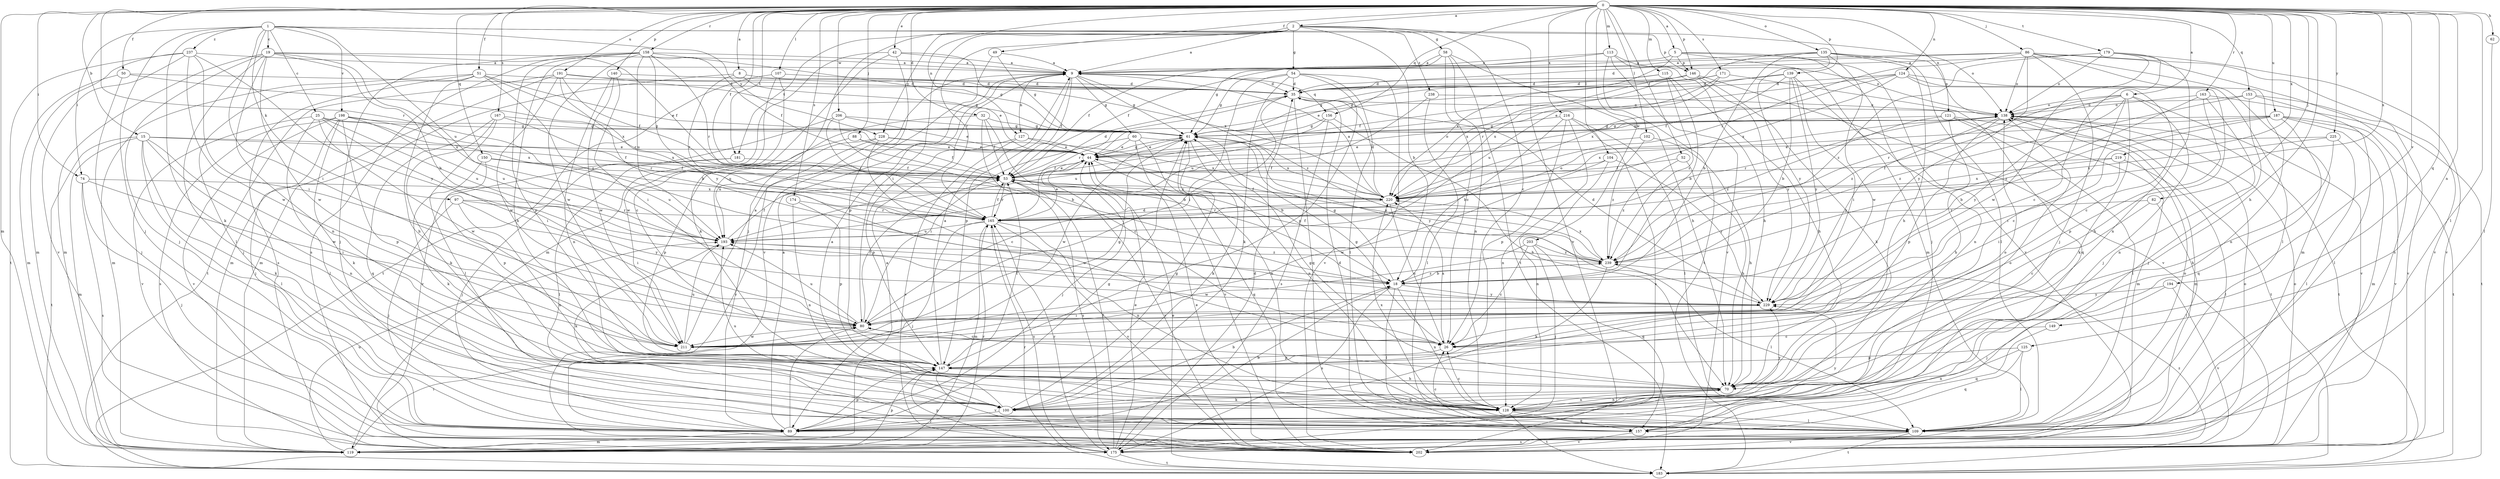 strict digraph  {
0;
1;
2;
5;
6;
8;
9;
15;
18;
19;
25;
26;
32;
35;
42;
44;
49;
50;
51;
52;
53;
54;
58;
60;
61;
62;
70;
74;
80;
82;
86;
88;
89;
97;
100;
102;
104;
107;
109;
113;
115;
119;
121;
124;
125;
127;
128;
135;
138;
139;
140;
146;
147;
149;
150;
153;
156;
157;
158;
163;
165;
167;
171;
174;
175;
179;
181;
183;
187;
191;
193;
194;
198;
202;
203;
206;
211;
216;
219;
220;
225;
228;
229;
237;
238;
239;
0 -> 2  [label=a];
0 -> 5  [label=a];
0 -> 6  [label=a];
0 -> 8  [label=a];
0 -> 15  [label=b];
0 -> 32  [label=d];
0 -> 42  [label=e];
0 -> 49  [label=f];
0 -> 50  [label=f];
0 -> 51  [label=f];
0 -> 52  [label=f];
0 -> 53  [label=f];
0 -> 62  [label=h];
0 -> 70  [label=h];
0 -> 74  [label=i];
0 -> 82  [label=j];
0 -> 86  [label=j];
0 -> 88  [label=j];
0 -> 102  [label=l];
0 -> 104  [label=l];
0 -> 107  [label=l];
0 -> 109  [label=l];
0 -> 113  [label=m];
0 -> 115  [label=m];
0 -> 119  [label=m];
0 -> 121  [label=n];
0 -> 124  [label=n];
0 -> 125  [label=n];
0 -> 127  [label=n];
0 -> 135  [label=o];
0 -> 139  [label=p];
0 -> 140  [label=p];
0 -> 146  [label=p];
0 -> 149  [label=q];
0 -> 150  [label=q];
0 -> 153  [label=q];
0 -> 156  [label=q];
0 -> 158  [label=r];
0 -> 163  [label=r];
0 -> 165  [label=r];
0 -> 167  [label=s];
0 -> 171  [label=s];
0 -> 174  [label=s];
0 -> 179  [label=t];
0 -> 181  [label=t];
0 -> 187  [label=u];
0 -> 191  [label=u];
0 -> 194  [label=v];
0 -> 203  [label=w];
0 -> 206  [label=w];
0 -> 216  [label=x];
0 -> 219  [label=x];
0 -> 220  [label=x];
0 -> 225  [label=y];
1 -> 19  [label=c];
1 -> 25  [label=c];
1 -> 74  [label=i];
1 -> 80  [label=i];
1 -> 89  [label=j];
1 -> 97  [label=k];
1 -> 100  [label=k];
1 -> 138  [label=o];
1 -> 146  [label=p];
1 -> 193  [label=u];
1 -> 198  [label=v];
1 -> 228  [label=y];
1 -> 237  [label=z];
2 -> 9  [label=a];
2 -> 18  [label=b];
2 -> 26  [label=c];
2 -> 54  [label=g];
2 -> 58  [label=g];
2 -> 80  [label=i];
2 -> 89  [label=j];
2 -> 165  [label=r];
2 -> 181  [label=t];
2 -> 202  [label=v];
2 -> 228  [label=y];
2 -> 238  [label=z];
5 -> 53  [label=f];
5 -> 89  [label=j];
5 -> 119  [label=m];
5 -> 146  [label=p];
5 -> 202  [label=v];
5 -> 220  [label=x];
6 -> 26  [label=c];
6 -> 89  [label=j];
6 -> 100  [label=k];
6 -> 138  [label=o];
6 -> 165  [label=r];
6 -> 202  [label=v];
6 -> 229  [label=y];
6 -> 239  [label=z];
8 -> 35  [label=d];
8 -> 44  [label=e];
8 -> 119  [label=m];
8 -> 165  [label=r];
9 -> 35  [label=d];
9 -> 53  [label=f];
9 -> 60  [label=g];
9 -> 61  [label=g];
9 -> 127  [label=n];
9 -> 147  [label=p];
9 -> 156  [label=q];
9 -> 239  [label=z];
15 -> 44  [label=e];
15 -> 53  [label=f];
15 -> 100  [label=k];
15 -> 109  [label=l];
15 -> 119  [label=m];
15 -> 128  [label=n];
15 -> 183  [label=t];
15 -> 211  [label=w];
18 -> 61  [label=g];
18 -> 109  [label=l];
18 -> 128  [label=n];
18 -> 175  [label=s];
18 -> 193  [label=u];
18 -> 229  [label=y];
18 -> 239  [label=z];
19 -> 9  [label=a];
19 -> 18  [label=b];
19 -> 53  [label=f];
19 -> 89  [label=j];
19 -> 109  [label=l];
19 -> 119  [label=m];
19 -> 128  [label=n];
19 -> 193  [label=u];
19 -> 211  [label=w];
25 -> 61  [label=g];
25 -> 80  [label=i];
25 -> 109  [label=l];
25 -> 193  [label=u];
25 -> 202  [label=v];
25 -> 211  [label=w];
25 -> 220  [label=x];
26 -> 61  [label=g];
26 -> 147  [label=p];
26 -> 220  [label=x];
32 -> 18  [label=b];
32 -> 26  [label=c];
32 -> 53  [label=f];
32 -> 61  [label=g];
32 -> 193  [label=u];
35 -> 138  [label=o];
35 -> 157  [label=q];
35 -> 165  [label=r];
42 -> 9  [label=a];
42 -> 100  [label=k];
42 -> 119  [label=m];
42 -> 147  [label=p];
42 -> 220  [label=x];
44 -> 53  [label=f];
44 -> 61  [label=g];
44 -> 89  [label=j];
44 -> 138  [label=o];
44 -> 157  [label=q];
49 -> 9  [label=a];
49 -> 61  [label=g];
49 -> 202  [label=v];
50 -> 35  [label=d];
50 -> 89  [label=j];
50 -> 119  [label=m];
50 -> 220  [label=x];
51 -> 35  [label=d];
51 -> 44  [label=e];
51 -> 70  [label=h];
51 -> 89  [label=j];
51 -> 119  [label=m];
51 -> 165  [label=r];
51 -> 175  [label=s];
51 -> 239  [label=z];
52 -> 53  [label=f];
52 -> 70  [label=h];
52 -> 239  [label=z];
53 -> 35  [label=d];
53 -> 44  [label=e];
53 -> 165  [label=r];
53 -> 175  [label=s];
53 -> 202  [label=v];
53 -> 220  [label=x];
54 -> 35  [label=d];
54 -> 61  [label=g];
54 -> 80  [label=i];
54 -> 100  [label=k];
54 -> 109  [label=l];
54 -> 147  [label=p];
54 -> 202  [label=v];
58 -> 9  [label=a];
58 -> 26  [label=c];
58 -> 53  [label=f];
58 -> 70  [label=h];
58 -> 128  [label=n];
58 -> 183  [label=t];
60 -> 44  [label=e];
60 -> 80  [label=i];
60 -> 128  [label=n];
60 -> 202  [label=v];
60 -> 220  [label=x];
61 -> 44  [label=e];
61 -> 100  [label=k];
61 -> 128  [label=n];
61 -> 211  [label=w];
61 -> 229  [label=y];
62 -> 109  [label=l];
70 -> 61  [label=g];
70 -> 80  [label=i];
70 -> 100  [label=k];
70 -> 128  [label=n];
70 -> 138  [label=o];
74 -> 80  [label=i];
74 -> 89  [label=j];
74 -> 175  [label=s];
74 -> 220  [label=x];
80 -> 26  [label=c];
80 -> 35  [label=d];
80 -> 53  [label=f];
80 -> 193  [label=u];
80 -> 211  [label=w];
82 -> 26  [label=c];
82 -> 109  [label=l];
82 -> 165  [label=r];
86 -> 9  [label=a];
86 -> 35  [label=d];
86 -> 89  [label=j];
86 -> 109  [label=l];
86 -> 119  [label=m];
86 -> 138  [label=o];
86 -> 175  [label=s];
86 -> 202  [label=v];
86 -> 220  [label=x];
86 -> 229  [label=y];
88 -> 44  [label=e];
88 -> 53  [label=f];
88 -> 147  [label=p];
89 -> 9  [label=a];
89 -> 18  [label=b];
89 -> 61  [label=g];
89 -> 80  [label=i];
89 -> 119  [label=m];
89 -> 147  [label=p];
97 -> 80  [label=i];
97 -> 89  [label=j];
97 -> 128  [label=n];
97 -> 165  [label=r];
97 -> 229  [label=y];
100 -> 9  [label=a];
100 -> 18  [label=b];
100 -> 61  [label=g];
100 -> 70  [label=h];
100 -> 89  [label=j];
102 -> 44  [label=e];
102 -> 70  [label=h];
102 -> 239  [label=z];
104 -> 53  [label=f];
104 -> 128  [label=n];
104 -> 211  [label=w];
104 -> 229  [label=y];
107 -> 26  [label=c];
107 -> 35  [label=d];
107 -> 183  [label=t];
107 -> 211  [label=w];
109 -> 35  [label=d];
109 -> 138  [label=o];
109 -> 175  [label=s];
109 -> 183  [label=t];
109 -> 202  [label=v];
113 -> 9  [label=a];
113 -> 61  [label=g];
113 -> 70  [label=h];
113 -> 138  [label=o];
113 -> 183  [label=t];
113 -> 202  [label=v];
115 -> 18  [label=b];
115 -> 35  [label=d];
115 -> 61  [label=g];
115 -> 70  [label=h];
115 -> 239  [label=z];
119 -> 9  [label=a];
119 -> 80  [label=i];
119 -> 147  [label=p];
119 -> 165  [label=r];
119 -> 193  [label=u];
121 -> 61  [label=g];
121 -> 70  [label=h];
121 -> 109  [label=l];
121 -> 119  [label=m];
121 -> 183  [label=t];
121 -> 239  [label=z];
124 -> 26  [label=c];
124 -> 35  [label=d];
124 -> 44  [label=e];
124 -> 53  [label=f];
124 -> 70  [label=h];
124 -> 128  [label=n];
124 -> 220  [label=x];
125 -> 109  [label=l];
125 -> 128  [label=n];
125 -> 147  [label=p];
125 -> 157  [label=q];
127 -> 18  [label=b];
127 -> 44  [label=e];
127 -> 147  [label=p];
127 -> 202  [label=v];
128 -> 26  [label=c];
128 -> 70  [label=h];
128 -> 109  [label=l];
128 -> 138  [label=o];
128 -> 157  [label=q];
128 -> 183  [label=t];
128 -> 193  [label=u];
128 -> 220  [label=x];
128 -> 229  [label=y];
135 -> 9  [label=a];
135 -> 18  [label=b];
135 -> 70  [label=h];
135 -> 109  [label=l];
135 -> 138  [label=o];
135 -> 165  [label=r];
135 -> 211  [label=w];
135 -> 229  [label=y];
138 -> 61  [label=g];
138 -> 119  [label=m];
138 -> 147  [label=p];
138 -> 165  [label=r];
138 -> 183  [label=t];
138 -> 229  [label=y];
139 -> 18  [label=b];
139 -> 35  [label=d];
139 -> 53  [label=f];
139 -> 80  [label=i];
139 -> 128  [label=n];
139 -> 220  [label=x];
139 -> 229  [label=y];
140 -> 35  [label=d];
140 -> 80  [label=i];
140 -> 128  [label=n];
140 -> 211  [label=w];
146 -> 35  [label=d];
146 -> 61  [label=g];
146 -> 100  [label=k];
146 -> 202  [label=v];
146 -> 220  [label=x];
146 -> 229  [label=y];
147 -> 9  [label=a];
147 -> 53  [label=f];
147 -> 70  [label=h];
147 -> 202  [label=v];
149 -> 26  [label=c];
149 -> 157  [label=q];
150 -> 53  [label=f];
150 -> 100  [label=k];
150 -> 147  [label=p];
150 -> 193  [label=u];
153 -> 89  [label=j];
153 -> 109  [label=l];
153 -> 138  [label=o];
153 -> 202  [label=v];
153 -> 239  [label=z];
156 -> 61  [label=g];
156 -> 70  [label=h];
156 -> 175  [label=s];
156 -> 193  [label=u];
157 -> 26  [label=c];
157 -> 202  [label=v];
157 -> 229  [label=y];
158 -> 9  [label=a];
158 -> 53  [label=f];
158 -> 61  [label=g];
158 -> 70  [label=h];
158 -> 89  [label=j];
158 -> 147  [label=p];
158 -> 165  [label=r];
158 -> 175  [label=s];
158 -> 193  [label=u];
158 -> 211  [label=w];
158 -> 229  [label=y];
163 -> 128  [label=n];
163 -> 138  [label=o];
163 -> 147  [label=p];
163 -> 183  [label=t];
163 -> 239  [label=z];
165 -> 44  [label=e];
165 -> 53  [label=f];
165 -> 89  [label=j];
165 -> 119  [label=m];
165 -> 128  [label=n];
165 -> 138  [label=o];
165 -> 175  [label=s];
165 -> 193  [label=u];
165 -> 202  [label=v];
167 -> 61  [label=g];
167 -> 100  [label=k];
167 -> 109  [label=l];
167 -> 157  [label=q];
167 -> 165  [label=r];
171 -> 35  [label=d];
171 -> 44  [label=e];
171 -> 157  [label=q];
171 -> 193  [label=u];
171 -> 220  [label=x];
174 -> 128  [label=n];
174 -> 147  [label=p];
174 -> 165  [label=r];
175 -> 35  [label=d];
175 -> 44  [label=e];
175 -> 53  [label=f];
175 -> 138  [label=o];
175 -> 147  [label=p];
175 -> 165  [label=r];
175 -> 183  [label=t];
179 -> 9  [label=a];
179 -> 26  [label=c];
179 -> 128  [label=n];
179 -> 138  [label=o];
179 -> 202  [label=v];
179 -> 211  [label=w];
179 -> 239  [label=z];
181 -> 53  [label=f];
181 -> 89  [label=j];
181 -> 109  [label=l];
183 -> 44  [label=e];
183 -> 165  [label=r];
183 -> 239  [label=z];
187 -> 18  [label=b];
187 -> 61  [label=g];
187 -> 80  [label=i];
187 -> 119  [label=m];
187 -> 157  [label=q];
187 -> 183  [label=t];
187 -> 202  [label=v];
187 -> 220  [label=x];
191 -> 18  [label=b];
191 -> 35  [label=d];
191 -> 53  [label=f];
191 -> 61  [label=g];
191 -> 119  [label=m];
191 -> 183  [label=t];
191 -> 211  [label=w];
193 -> 53  [label=f];
193 -> 100  [label=k];
193 -> 239  [label=z];
194 -> 89  [label=j];
194 -> 202  [label=v];
194 -> 229  [label=y];
198 -> 61  [label=g];
198 -> 89  [label=j];
198 -> 100  [label=k];
198 -> 147  [label=p];
198 -> 175  [label=s];
198 -> 193  [label=u];
198 -> 202  [label=v];
198 -> 220  [label=x];
202 -> 44  [label=e];
202 -> 138  [label=o];
203 -> 26  [label=c];
203 -> 89  [label=j];
203 -> 157  [label=q];
203 -> 211  [label=w];
203 -> 239  [label=z];
206 -> 18  [label=b];
206 -> 44  [label=e];
206 -> 61  [label=g];
206 -> 165  [label=r];
206 -> 202  [label=v];
211 -> 9  [label=a];
211 -> 61  [label=g];
211 -> 193  [label=u];
216 -> 18  [label=b];
216 -> 61  [label=g];
216 -> 109  [label=l];
216 -> 128  [label=n];
216 -> 147  [label=p];
216 -> 175  [label=s];
219 -> 53  [label=f];
219 -> 80  [label=i];
219 -> 109  [label=l];
219 -> 220  [label=x];
220 -> 9  [label=a];
220 -> 26  [label=c];
220 -> 35  [label=d];
220 -> 53  [label=f];
220 -> 165  [label=r];
225 -> 44  [label=e];
225 -> 70  [label=h];
225 -> 109  [label=l];
225 -> 220  [label=x];
228 -> 26  [label=c];
228 -> 44  [label=e];
228 -> 193  [label=u];
228 -> 202  [label=v];
228 -> 220  [label=x];
229 -> 35  [label=d];
229 -> 80  [label=i];
237 -> 9  [label=a];
237 -> 80  [label=i];
237 -> 119  [label=m];
237 -> 183  [label=t];
237 -> 202  [label=v];
237 -> 211  [label=w];
237 -> 229  [label=y];
238 -> 109  [label=l];
238 -> 138  [label=o];
238 -> 193  [label=u];
239 -> 18  [label=b];
239 -> 44  [label=e];
239 -> 53  [label=f];
239 -> 100  [label=k];
239 -> 109  [label=l];
239 -> 220  [label=x];
}
